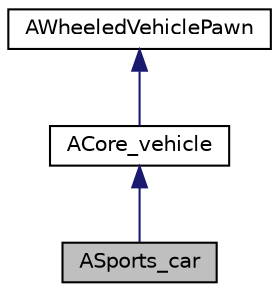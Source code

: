 digraph "ASports_car"
{
 // LATEX_PDF_SIZE
  edge [fontname="Helvetica",fontsize="10",labelfontname="Helvetica",labelfontsize="10"];
  node [fontname="Helvetica",fontsize="10",shape=record];
  Node1 [label="ASports_car",height=0.2,width=0.4,color="black", fillcolor="grey75", style="filled", fontcolor="black",tooltip=" "];
  Node2 -> Node1 [dir="back",color="midnightblue",fontsize="10",style="solid"];
  Node2 [label="ACore_vehicle",height=0.2,width=0.4,color="black", fillcolor="white", style="filled",URL="$class_a_core__vehicle.html",tooltip=" "];
  Node3 -> Node2 [dir="back",color="midnightblue",fontsize="10",style="solid"];
  Node3 [label="AWheeledVehiclePawn",height=0.2,width=0.4,color="black", fillcolor="white", style="filled",tooltip=" "];
}
